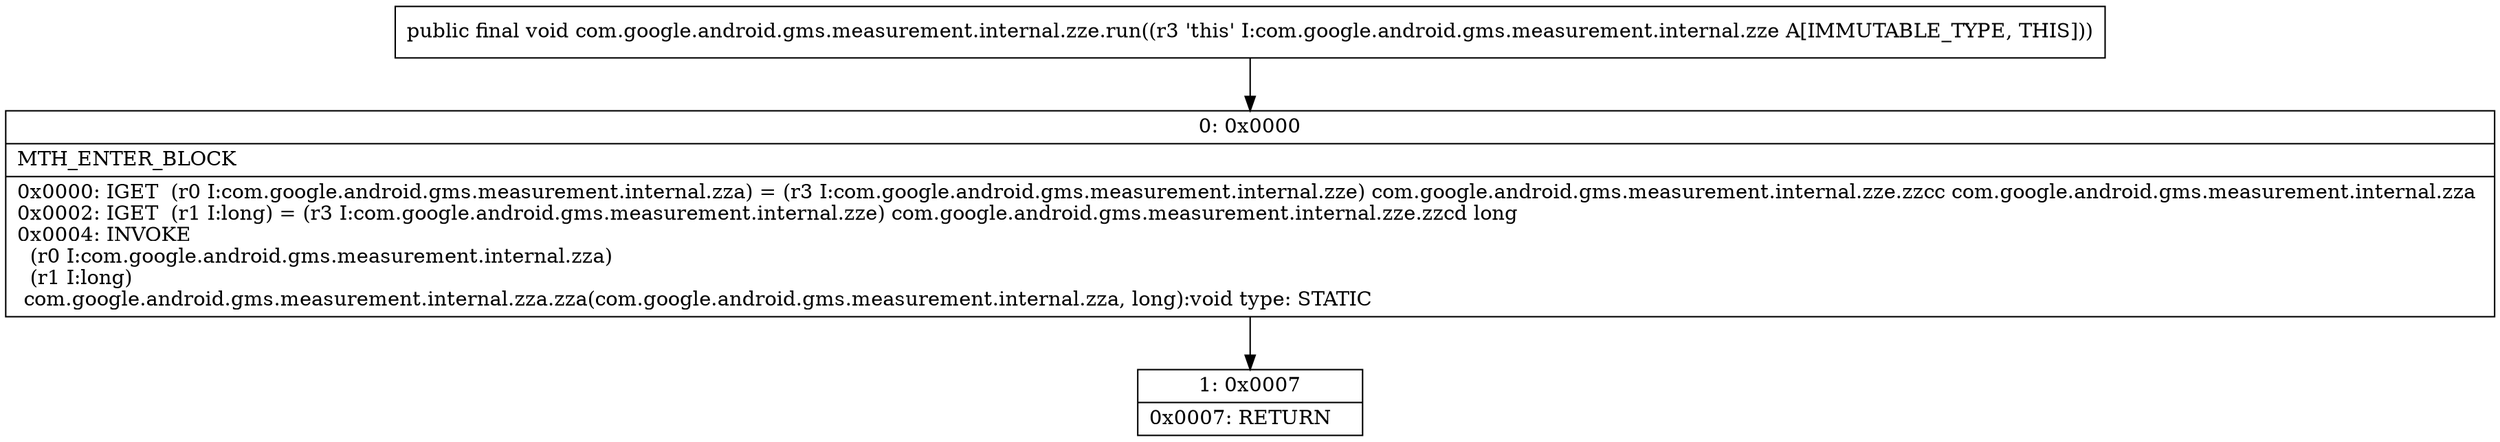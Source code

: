 digraph "CFG forcom.google.android.gms.measurement.internal.zze.run()V" {
Node_0 [shape=record,label="{0\:\ 0x0000|MTH_ENTER_BLOCK\l|0x0000: IGET  (r0 I:com.google.android.gms.measurement.internal.zza) = (r3 I:com.google.android.gms.measurement.internal.zze) com.google.android.gms.measurement.internal.zze.zzcc com.google.android.gms.measurement.internal.zza \l0x0002: IGET  (r1 I:long) = (r3 I:com.google.android.gms.measurement.internal.zze) com.google.android.gms.measurement.internal.zze.zzcd long \l0x0004: INVOKE  \l  (r0 I:com.google.android.gms.measurement.internal.zza)\l  (r1 I:long)\l com.google.android.gms.measurement.internal.zza.zza(com.google.android.gms.measurement.internal.zza, long):void type: STATIC \l}"];
Node_1 [shape=record,label="{1\:\ 0x0007|0x0007: RETURN   \l}"];
MethodNode[shape=record,label="{public final void com.google.android.gms.measurement.internal.zze.run((r3 'this' I:com.google.android.gms.measurement.internal.zze A[IMMUTABLE_TYPE, THIS])) }"];
MethodNode -> Node_0;
Node_0 -> Node_1;
}

